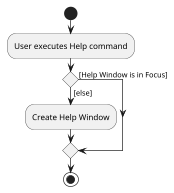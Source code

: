 @startuml
scale 300 height
scale 175 width

start
:User executes Help command;

if () then ([Help Window is in Focus])
else ([else])
    :Create Help Window;
endif
stop
@enduml

